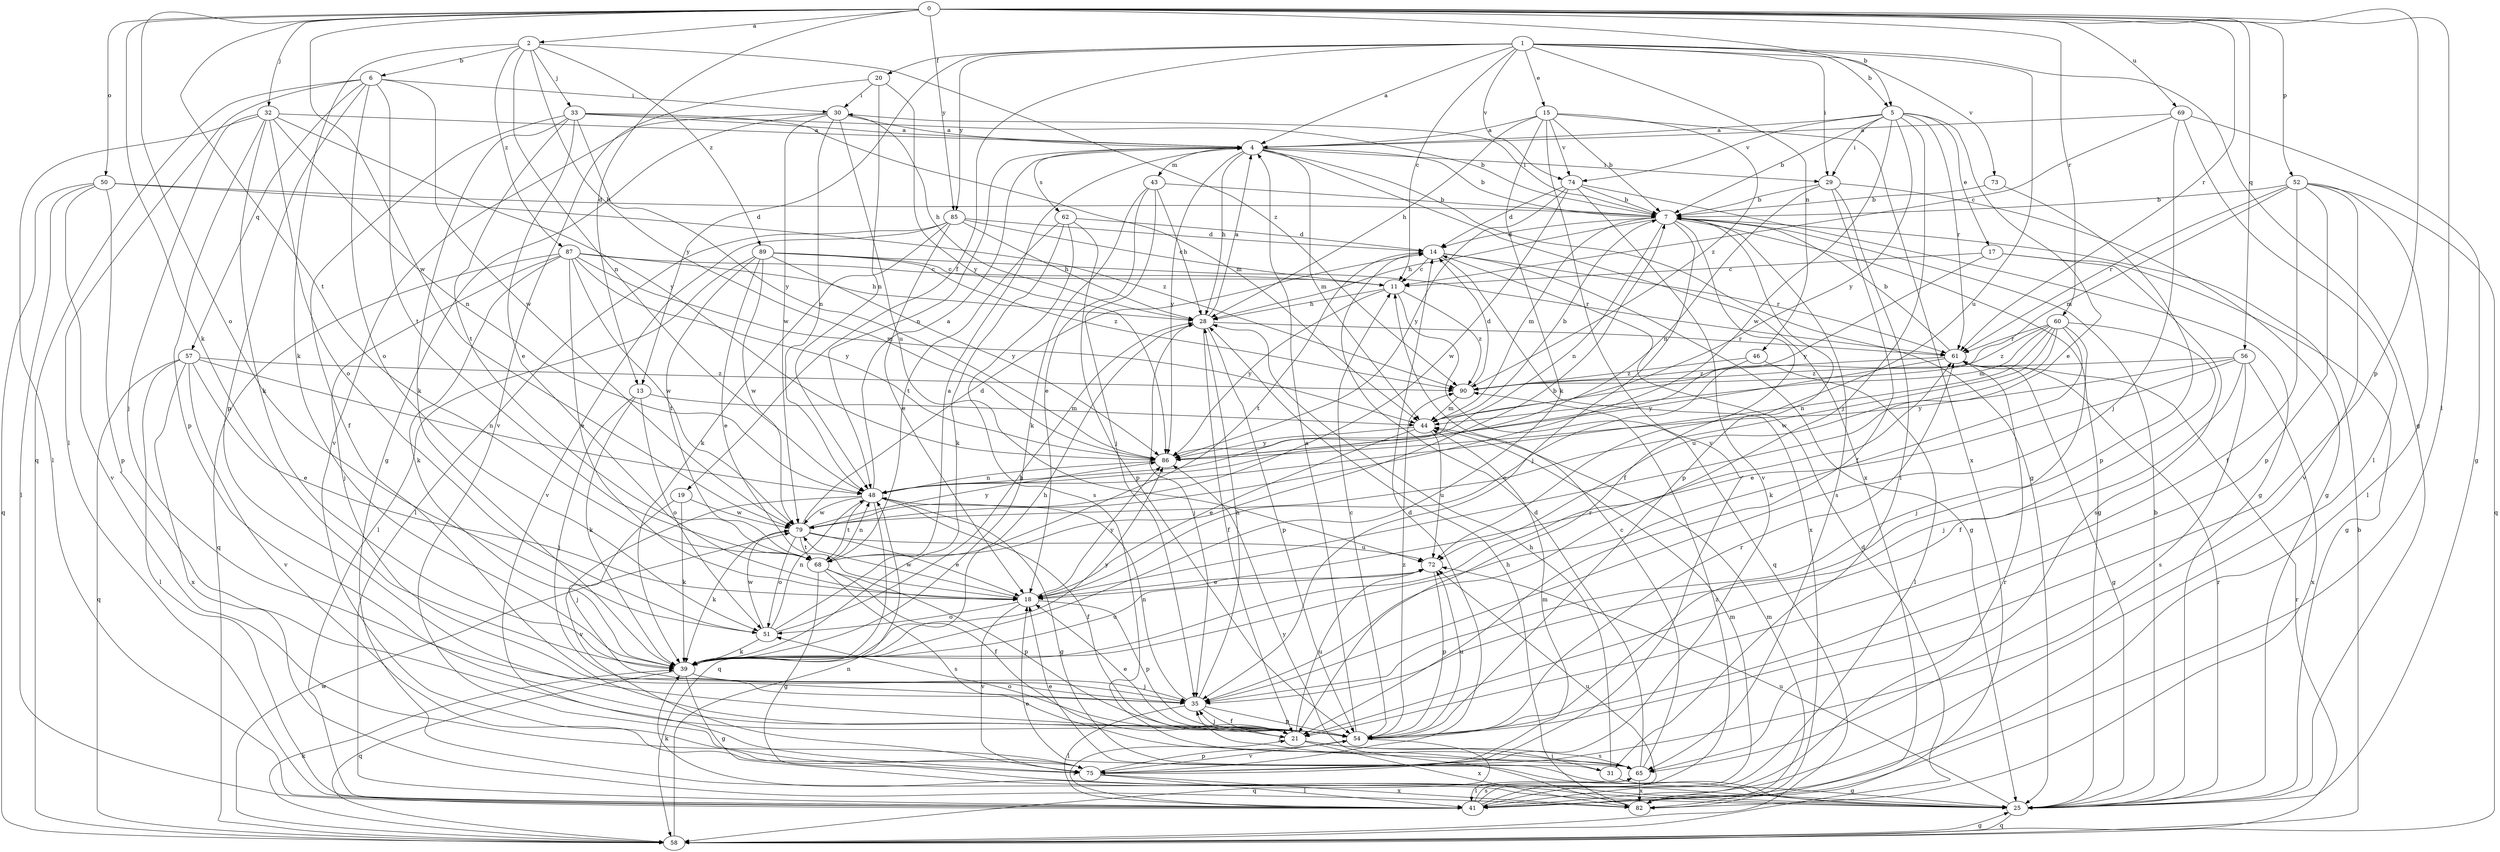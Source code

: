 strict digraph  {
0;
1;
2;
4;
5;
6;
7;
11;
13;
14;
15;
17;
18;
19;
20;
21;
25;
28;
29;
30;
31;
32;
33;
35;
39;
41;
43;
44;
46;
48;
50;
51;
52;
54;
56;
57;
58;
60;
61;
62;
65;
68;
69;
72;
73;
74;
75;
79;
82;
85;
86;
87;
89;
90;
0 -> 2  [label=a];
0 -> 5  [label=b];
0 -> 13  [label=d];
0 -> 32  [label=j];
0 -> 39  [label=k];
0 -> 41  [label=l];
0 -> 50  [label=o];
0 -> 51  [label=o];
0 -> 52  [label=p];
0 -> 54  [label=p];
0 -> 56  [label=q];
0 -> 60  [label=r];
0 -> 61  [label=r];
0 -> 68  [label=t];
0 -> 69  [label=u];
0 -> 79  [label=w];
0 -> 85  [label=y];
1 -> 4  [label=a];
1 -> 5  [label=b];
1 -> 11  [label=c];
1 -> 13  [label=d];
1 -> 15  [label=e];
1 -> 19  [label=f];
1 -> 20  [label=f];
1 -> 25  [label=g];
1 -> 29  [label=i];
1 -> 46  [label=n];
1 -> 72  [label=u];
1 -> 73  [label=v];
1 -> 74  [label=v];
1 -> 85  [label=y];
2 -> 6  [label=b];
2 -> 33  [label=j];
2 -> 39  [label=k];
2 -> 48  [label=n];
2 -> 86  [label=y];
2 -> 87  [label=z];
2 -> 89  [label=z];
2 -> 90  [label=z];
4 -> 7  [label=b];
4 -> 25  [label=g];
4 -> 28  [label=h];
4 -> 29  [label=i];
4 -> 43  [label=m];
4 -> 44  [label=m];
4 -> 48  [label=n];
4 -> 62  [label=s];
4 -> 82  [label=x];
4 -> 86  [label=y];
5 -> 4  [label=a];
5 -> 7  [label=b];
5 -> 17  [label=e];
5 -> 18  [label=e];
5 -> 29  [label=i];
5 -> 35  [label=j];
5 -> 61  [label=r];
5 -> 74  [label=v];
5 -> 79  [label=w];
5 -> 86  [label=y];
6 -> 30  [label=i];
6 -> 41  [label=l];
6 -> 51  [label=o];
6 -> 54  [label=p];
6 -> 57  [label=q];
6 -> 58  [label=q];
6 -> 68  [label=t];
6 -> 79  [label=w];
7 -> 14  [label=d];
7 -> 21  [label=f];
7 -> 25  [label=g];
7 -> 28  [label=h];
7 -> 30  [label=i];
7 -> 35  [label=j];
7 -> 44  [label=m];
7 -> 48  [label=n];
7 -> 54  [label=p];
7 -> 65  [label=s];
11 -> 28  [label=h];
11 -> 58  [label=q];
11 -> 86  [label=y];
11 -> 90  [label=z];
13 -> 35  [label=j];
13 -> 39  [label=k];
13 -> 44  [label=m];
13 -> 51  [label=o];
14 -> 11  [label=c];
14 -> 25  [label=g];
14 -> 61  [label=r];
14 -> 68  [label=t];
14 -> 82  [label=x];
15 -> 4  [label=a];
15 -> 7  [label=b];
15 -> 28  [label=h];
15 -> 39  [label=k];
15 -> 74  [label=v];
15 -> 75  [label=v];
15 -> 82  [label=x];
15 -> 90  [label=z];
17 -> 11  [label=c];
17 -> 25  [label=g];
17 -> 65  [label=s];
17 -> 86  [label=y];
18 -> 51  [label=o];
18 -> 54  [label=p];
18 -> 75  [label=v];
18 -> 79  [label=w];
18 -> 86  [label=y];
19 -> 35  [label=j];
19 -> 39  [label=k];
19 -> 79  [label=w];
20 -> 30  [label=i];
20 -> 48  [label=n];
20 -> 75  [label=v];
20 -> 86  [label=y];
21 -> 31  [label=i];
21 -> 35  [label=j];
21 -> 65  [label=s];
21 -> 72  [label=u];
21 -> 82  [label=x];
25 -> 7  [label=b];
25 -> 18  [label=e];
25 -> 39  [label=k];
25 -> 58  [label=q];
25 -> 61  [label=r];
25 -> 72  [label=u];
28 -> 4  [label=a];
28 -> 21  [label=f];
28 -> 35  [label=j];
28 -> 54  [label=p];
28 -> 61  [label=r];
29 -> 7  [label=b];
29 -> 21  [label=f];
29 -> 25  [label=g];
29 -> 31  [label=i];
29 -> 48  [label=n];
30 -> 4  [label=a];
30 -> 25  [label=g];
30 -> 28  [label=h];
30 -> 48  [label=n];
30 -> 72  [label=u];
30 -> 75  [label=v];
30 -> 79  [label=w];
31 -> 18  [label=e];
31 -> 25  [label=g];
31 -> 28  [label=h];
32 -> 4  [label=a];
32 -> 35  [label=j];
32 -> 39  [label=k];
32 -> 41  [label=l];
32 -> 48  [label=n];
32 -> 51  [label=o];
32 -> 54  [label=p];
32 -> 86  [label=y];
33 -> 4  [label=a];
33 -> 7  [label=b];
33 -> 18  [label=e];
33 -> 21  [label=f];
33 -> 39  [label=k];
33 -> 44  [label=m];
33 -> 68  [label=t];
33 -> 86  [label=y];
35 -> 21  [label=f];
35 -> 28  [label=h];
35 -> 41  [label=l];
35 -> 48  [label=n];
35 -> 54  [label=p];
39 -> 25  [label=g];
39 -> 28  [label=h];
39 -> 35  [label=j];
39 -> 58  [label=q];
39 -> 61  [label=r];
39 -> 72  [label=u];
39 -> 86  [label=y];
41 -> 21  [label=f];
41 -> 44  [label=m];
41 -> 61  [label=r];
41 -> 65  [label=s];
41 -> 72  [label=u];
41 -> 90  [label=z];
43 -> 7  [label=b];
43 -> 18  [label=e];
43 -> 28  [label=h];
43 -> 35  [label=j];
43 -> 39  [label=k];
44 -> 7  [label=b];
44 -> 18  [label=e];
44 -> 72  [label=u];
44 -> 86  [label=y];
46 -> 18  [label=e];
46 -> 41  [label=l];
46 -> 90  [label=z];
48 -> 4  [label=a];
48 -> 21  [label=f];
48 -> 25  [label=g];
48 -> 58  [label=q];
48 -> 68  [label=t];
48 -> 75  [label=v];
48 -> 79  [label=w];
50 -> 7  [label=b];
50 -> 41  [label=l];
50 -> 54  [label=p];
50 -> 58  [label=q];
50 -> 75  [label=v];
50 -> 90  [label=z];
51 -> 4  [label=a];
51 -> 28  [label=h];
51 -> 39  [label=k];
51 -> 48  [label=n];
51 -> 79  [label=w];
52 -> 7  [label=b];
52 -> 21  [label=f];
52 -> 41  [label=l];
52 -> 44  [label=m];
52 -> 54  [label=p];
52 -> 58  [label=q];
52 -> 61  [label=r];
52 -> 75  [label=v];
54 -> 4  [label=a];
54 -> 11  [label=c];
54 -> 18  [label=e];
54 -> 51  [label=o];
54 -> 58  [label=q];
54 -> 61  [label=r];
54 -> 72  [label=u];
54 -> 75  [label=v];
54 -> 90  [label=z];
56 -> 18  [label=e];
56 -> 35  [label=j];
56 -> 65  [label=s];
56 -> 82  [label=x];
56 -> 86  [label=y];
56 -> 90  [label=z];
57 -> 18  [label=e];
57 -> 41  [label=l];
57 -> 48  [label=n];
57 -> 58  [label=q];
57 -> 75  [label=v];
57 -> 82  [label=x];
57 -> 90  [label=z];
58 -> 7  [label=b];
58 -> 14  [label=d];
58 -> 25  [label=g];
58 -> 39  [label=k];
58 -> 48  [label=n];
58 -> 61  [label=r];
58 -> 79  [label=w];
60 -> 21  [label=f];
60 -> 35  [label=j];
60 -> 39  [label=k];
60 -> 44  [label=m];
60 -> 48  [label=n];
60 -> 61  [label=r];
60 -> 72  [label=u];
60 -> 79  [label=w];
60 -> 90  [label=z];
61 -> 7  [label=b];
61 -> 25  [label=g];
61 -> 86  [label=y];
61 -> 90  [label=z];
62 -> 14  [label=d];
62 -> 39  [label=k];
62 -> 54  [label=p];
62 -> 65  [label=s];
62 -> 68  [label=t];
65 -> 11  [label=c];
65 -> 14  [label=d];
65 -> 35  [label=j];
65 -> 41  [label=l];
65 -> 82  [label=x];
68 -> 7  [label=b];
68 -> 21  [label=f];
68 -> 25  [label=g];
68 -> 48  [label=n];
68 -> 54  [label=p];
68 -> 65  [label=s];
69 -> 4  [label=a];
69 -> 11  [label=c];
69 -> 25  [label=g];
69 -> 35  [label=j];
69 -> 41  [label=l];
72 -> 18  [label=e];
72 -> 54  [label=p];
73 -> 7  [label=b];
73 -> 54  [label=p];
74 -> 7  [label=b];
74 -> 14  [label=d];
74 -> 25  [label=g];
74 -> 75  [label=v];
74 -> 79  [label=w];
74 -> 86  [label=y];
75 -> 14  [label=d];
75 -> 41  [label=l];
75 -> 44  [label=m];
75 -> 54  [label=p];
75 -> 82  [label=x];
79 -> 14  [label=d];
79 -> 18  [label=e];
79 -> 39  [label=k];
79 -> 51  [label=o];
79 -> 68  [label=t];
79 -> 72  [label=u];
79 -> 86  [label=y];
82 -> 28  [label=h];
82 -> 44  [label=m];
82 -> 86  [label=y];
85 -> 11  [label=c];
85 -> 14  [label=d];
85 -> 18  [label=e];
85 -> 28  [label=h];
85 -> 39  [label=k];
85 -> 41  [label=l];
85 -> 75  [label=v];
86 -> 48  [label=n];
87 -> 11  [label=c];
87 -> 18  [label=e];
87 -> 28  [label=h];
87 -> 35  [label=j];
87 -> 39  [label=k];
87 -> 44  [label=m];
87 -> 58  [label=q];
87 -> 79  [label=w];
87 -> 86  [label=y];
89 -> 11  [label=c];
89 -> 18  [label=e];
89 -> 41  [label=l];
89 -> 61  [label=r];
89 -> 68  [label=t];
89 -> 79  [label=w];
89 -> 86  [label=y];
89 -> 90  [label=z];
90 -> 14  [label=d];
90 -> 44  [label=m];
}
